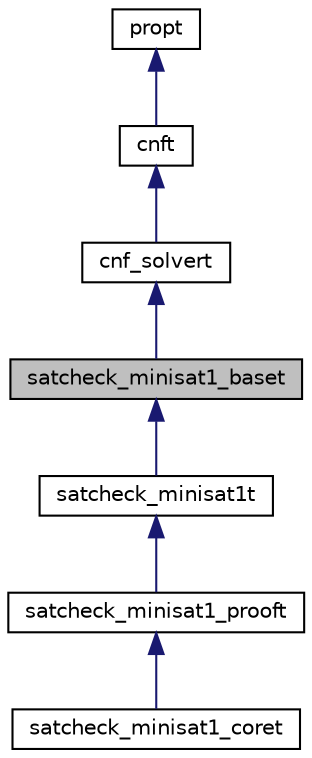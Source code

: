 digraph "satcheck_minisat1_baset"
{
 // LATEX_PDF_SIZE
  bgcolor="transparent";
  edge [fontname="Helvetica",fontsize="10",labelfontname="Helvetica",labelfontsize="10"];
  node [fontname="Helvetica",fontsize="10",shape=record];
  Node1 [label="satcheck_minisat1_baset",height=0.2,width=0.4,color="black", fillcolor="grey75", style="filled", fontcolor="black",tooltip=" "];
  Node2 -> Node1 [dir="back",color="midnightblue",fontsize="10",style="solid",fontname="Helvetica"];
  Node2 [label="cnf_solvert",height=0.2,width=0.4,color="black",URL="$classcnf__solvert.html",tooltip=" "];
  Node3 -> Node2 [dir="back",color="midnightblue",fontsize="10",style="solid",fontname="Helvetica"];
  Node3 [label="cnft",height=0.2,width=0.4,color="black",URL="$classcnft.html",tooltip=" "];
  Node4 -> Node3 [dir="back",color="midnightblue",fontsize="10",style="solid",fontname="Helvetica"];
  Node4 [label="propt",height=0.2,width=0.4,color="black",URL="$classpropt.html",tooltip="TO_BE_DOCUMENTED."];
  Node1 -> Node5 [dir="back",color="midnightblue",fontsize="10",style="solid",fontname="Helvetica"];
  Node5 [label="satcheck_minisat1t",height=0.2,width=0.4,color="black",URL="$classsatcheck__minisat1t.html",tooltip=" "];
  Node5 -> Node6 [dir="back",color="midnightblue",fontsize="10",style="solid",fontname="Helvetica"];
  Node6 [label="satcheck_minisat1_prooft",height=0.2,width=0.4,color="black",URL="$classsatcheck__minisat1__prooft.html",tooltip=" "];
  Node6 -> Node7 [dir="back",color="midnightblue",fontsize="10",style="solid",fontname="Helvetica"];
  Node7 [label="satcheck_minisat1_coret",height=0.2,width=0.4,color="black",URL="$classsatcheck__minisat1__coret.html",tooltip=" "];
}
